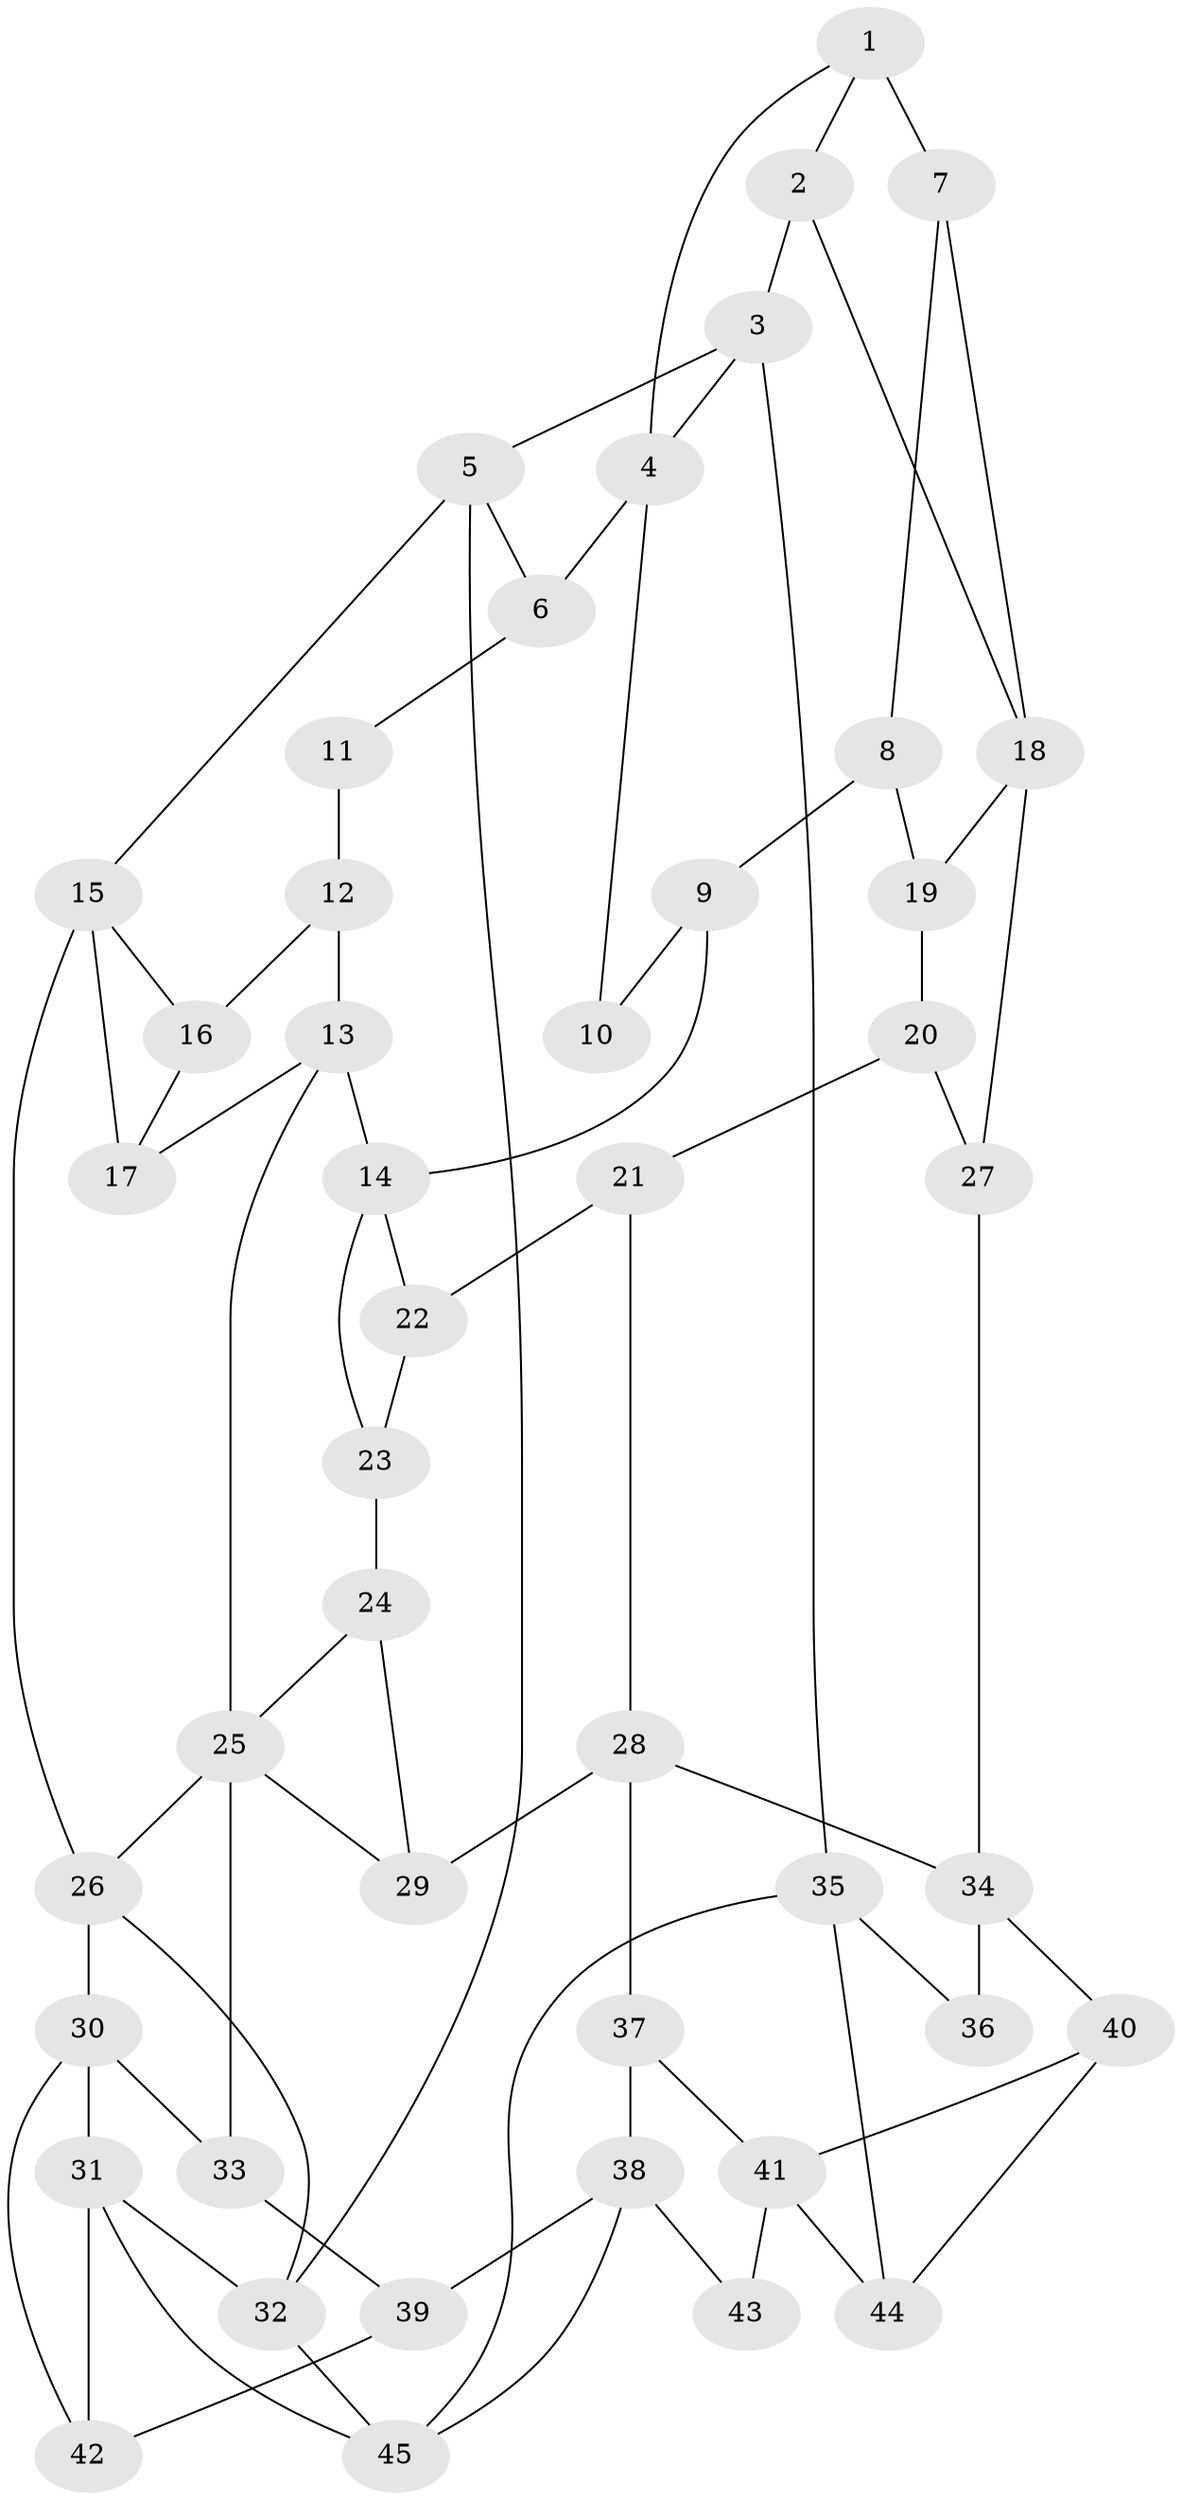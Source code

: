 // original degree distribution, {3: 0.0449438202247191, 5: 0.4943820224719101, 6: 0.23595505617977527, 4: 0.2247191011235955}
// Generated by graph-tools (version 1.1) at 2025/38/03/09/25 02:38:42]
// undirected, 45 vertices, 75 edges
graph export_dot {
graph [start="1"]
  node [color=gray90,style=filled];
  1;
  2;
  3;
  4;
  5;
  6;
  7;
  8;
  9;
  10;
  11;
  12;
  13;
  14;
  15;
  16;
  17;
  18;
  19;
  20;
  21;
  22;
  23;
  24;
  25;
  26;
  27;
  28;
  29;
  30;
  31;
  32;
  33;
  34;
  35;
  36;
  37;
  38;
  39;
  40;
  41;
  42;
  43;
  44;
  45;
  1 -- 2 [weight=1.0];
  1 -- 4 [weight=1.0];
  1 -- 7 [weight=2.0];
  2 -- 3 [weight=1.0];
  2 -- 18 [weight=1.0];
  3 -- 4 [weight=1.0];
  3 -- 5 [weight=1.0];
  3 -- 35 [weight=1.0];
  4 -- 6 [weight=1.0];
  4 -- 10 [weight=1.0];
  5 -- 6 [weight=1.0];
  5 -- 15 [weight=1.0];
  5 -- 32 [weight=1.0];
  6 -- 11 [weight=1.0];
  7 -- 8 [weight=1.0];
  7 -- 18 [weight=1.0];
  8 -- 9 [weight=1.0];
  8 -- 19 [weight=1.0];
  9 -- 10 [weight=1.0];
  9 -- 14 [weight=1.0];
  11 -- 12 [weight=1.0];
  12 -- 13 [weight=1.0];
  12 -- 16 [weight=1.0];
  13 -- 14 [weight=1.0];
  13 -- 17 [weight=1.0];
  13 -- 25 [weight=2.0];
  14 -- 22 [weight=1.0];
  14 -- 23 [weight=1.0];
  15 -- 16 [weight=1.0];
  15 -- 17 [weight=1.0];
  15 -- 26 [weight=2.0];
  16 -- 17 [weight=1.0];
  18 -- 19 [weight=2.0];
  18 -- 27 [weight=2.0];
  19 -- 20 [weight=1.0];
  20 -- 21 [weight=1.0];
  20 -- 27 [weight=1.0];
  21 -- 22 [weight=1.0];
  21 -- 28 [weight=1.0];
  22 -- 23 [weight=1.0];
  23 -- 24 [weight=1.0];
  24 -- 25 [weight=1.0];
  24 -- 29 [weight=1.0];
  25 -- 26 [weight=1.0];
  25 -- 29 [weight=1.0];
  25 -- 33 [weight=1.0];
  26 -- 30 [weight=1.0];
  26 -- 32 [weight=1.0];
  27 -- 34 [weight=2.0];
  28 -- 29 [weight=2.0];
  28 -- 34 [weight=1.0];
  28 -- 37 [weight=2.0];
  30 -- 31 [weight=1.0];
  30 -- 33 [weight=1.0];
  30 -- 42 [weight=1.0];
  31 -- 32 [weight=1.0];
  31 -- 42 [weight=3.0];
  31 -- 45 [weight=1.0];
  32 -- 45 [weight=1.0];
  33 -- 39 [weight=1.0];
  34 -- 36 [weight=2.0];
  34 -- 40 [weight=1.0];
  35 -- 36 [weight=1.0];
  35 -- 44 [weight=1.0];
  35 -- 45 [weight=1.0];
  37 -- 38 [weight=1.0];
  37 -- 41 [weight=2.0];
  38 -- 39 [weight=2.0];
  38 -- 43 [weight=1.0];
  38 -- 45 [weight=1.0];
  39 -- 42 [weight=2.0];
  40 -- 41 [weight=1.0];
  40 -- 44 [weight=1.0];
  41 -- 43 [weight=2.0];
  41 -- 44 [weight=1.0];
}
